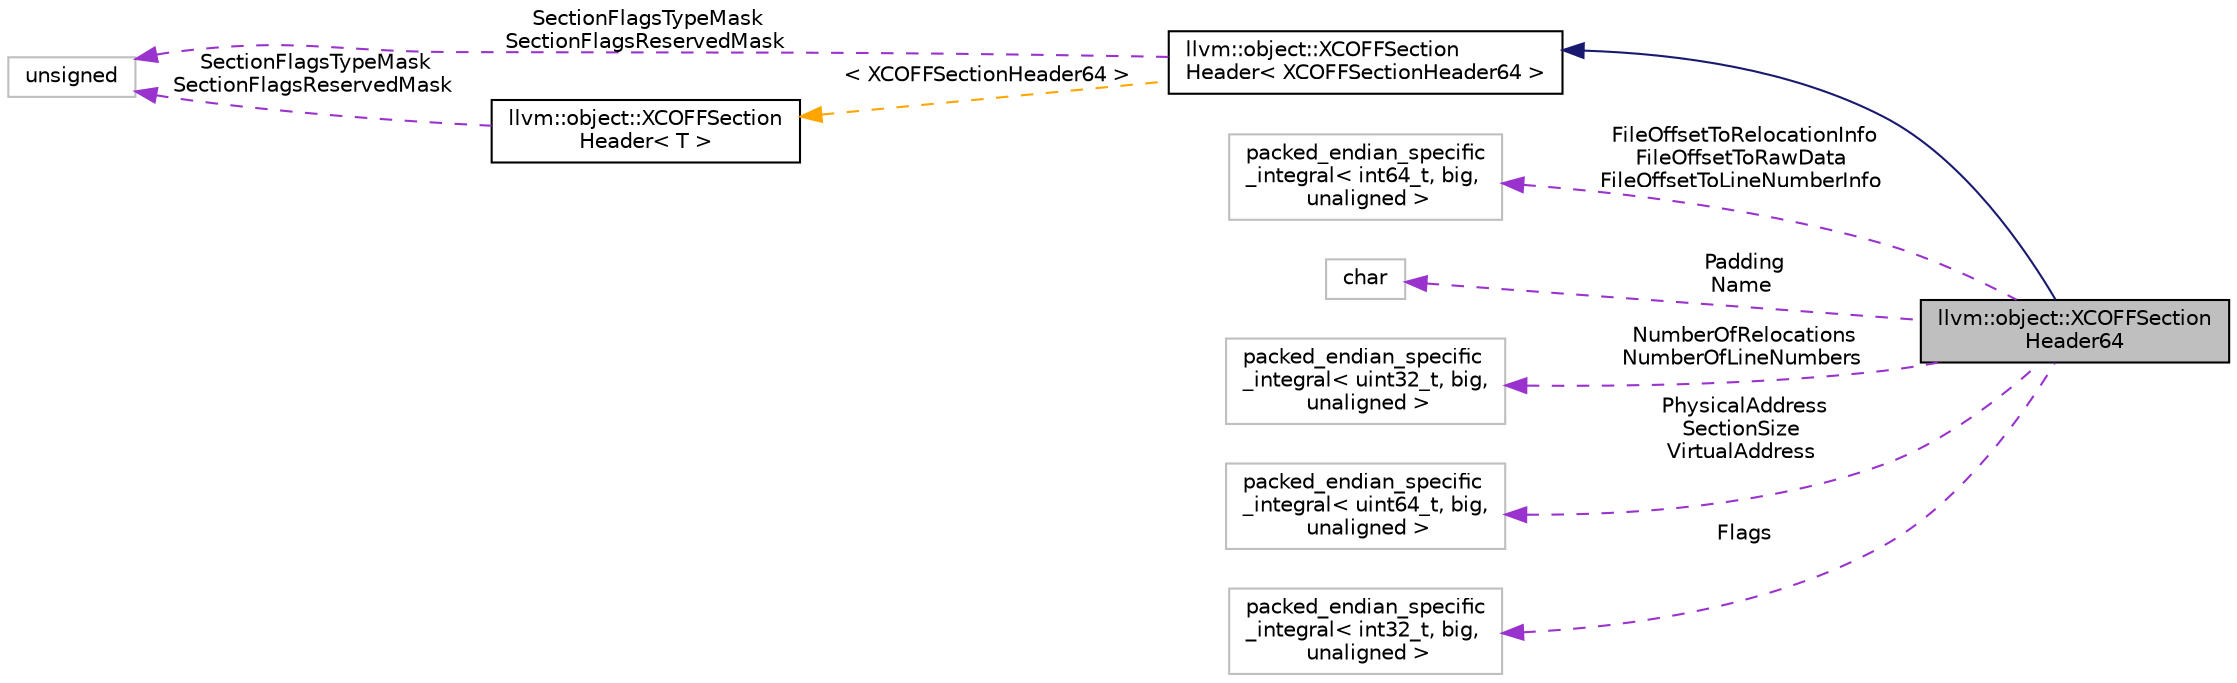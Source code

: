 digraph "llvm::object::XCOFFSectionHeader64"
{
 // LATEX_PDF_SIZE
  bgcolor="transparent";
  edge [fontname="Helvetica",fontsize="10",labelfontname="Helvetica",labelfontsize="10"];
  node [fontname="Helvetica",fontsize="10",shape=record];
  rankdir="LR";
  Node1 [label="llvm::object::XCOFFSection\lHeader64",height=0.2,width=0.4,color="black", fillcolor="grey75", style="filled", fontcolor="black",tooltip=" "];
  Node2 -> Node1 [dir="back",color="midnightblue",fontsize="10",style="solid",fontname="Helvetica"];
  Node2 [label="llvm::object::XCOFFSection\lHeader\< XCOFFSectionHeader64 \>",height=0.2,width=0.4,color="black",URL="$structllvm_1_1object_1_1XCOFFSectionHeader.html",tooltip=" "];
  Node3 -> Node2 [dir="back",color="darkorchid3",fontsize="10",style="dashed",label=" SectionFlagsTypeMask\nSectionFlagsReservedMask" ,fontname="Helvetica"];
  Node3 [label="unsigned",height=0.2,width=0.4,color="grey75",tooltip=" "];
  Node4 -> Node2 [dir="back",color="orange",fontsize="10",style="dashed",label=" \< XCOFFSectionHeader64 \>" ,fontname="Helvetica"];
  Node4 [label="llvm::object::XCOFFSection\lHeader\< T \>",height=0.2,width=0.4,color="black",URL="$structllvm_1_1object_1_1XCOFFSectionHeader.html",tooltip=" "];
  Node3 -> Node4 [dir="back",color="darkorchid3",fontsize="10",style="dashed",label=" SectionFlagsTypeMask\nSectionFlagsReservedMask" ,fontname="Helvetica"];
  Node5 -> Node1 [dir="back",color="darkorchid3",fontsize="10",style="dashed",label=" FileOffsetToRelocationInfo\nFileOffsetToRawData\nFileOffsetToLineNumberInfo" ,fontname="Helvetica"];
  Node5 [label="packed_endian_specific\l_integral\< int64_t, big,\l unaligned \>",height=0.2,width=0.4,color="grey75",tooltip=" "];
  Node6 -> Node1 [dir="back",color="darkorchid3",fontsize="10",style="dashed",label=" Padding\nName" ,fontname="Helvetica"];
  Node6 [label="char",height=0.2,width=0.4,color="grey75",tooltip=" "];
  Node7 -> Node1 [dir="back",color="darkorchid3",fontsize="10",style="dashed",label=" NumberOfRelocations\nNumberOfLineNumbers" ,fontname="Helvetica"];
  Node7 [label="packed_endian_specific\l_integral\< uint32_t, big,\l unaligned \>",height=0.2,width=0.4,color="grey75",tooltip=" "];
  Node8 -> Node1 [dir="back",color="darkorchid3",fontsize="10",style="dashed",label=" PhysicalAddress\nSectionSize\nVirtualAddress" ,fontname="Helvetica"];
  Node8 [label="packed_endian_specific\l_integral\< uint64_t, big,\l unaligned \>",height=0.2,width=0.4,color="grey75",tooltip=" "];
  Node9 -> Node1 [dir="back",color="darkorchid3",fontsize="10",style="dashed",label=" Flags" ,fontname="Helvetica"];
  Node9 [label="packed_endian_specific\l_integral\< int32_t, big,\l unaligned \>",height=0.2,width=0.4,color="grey75",tooltip=" "];
}
